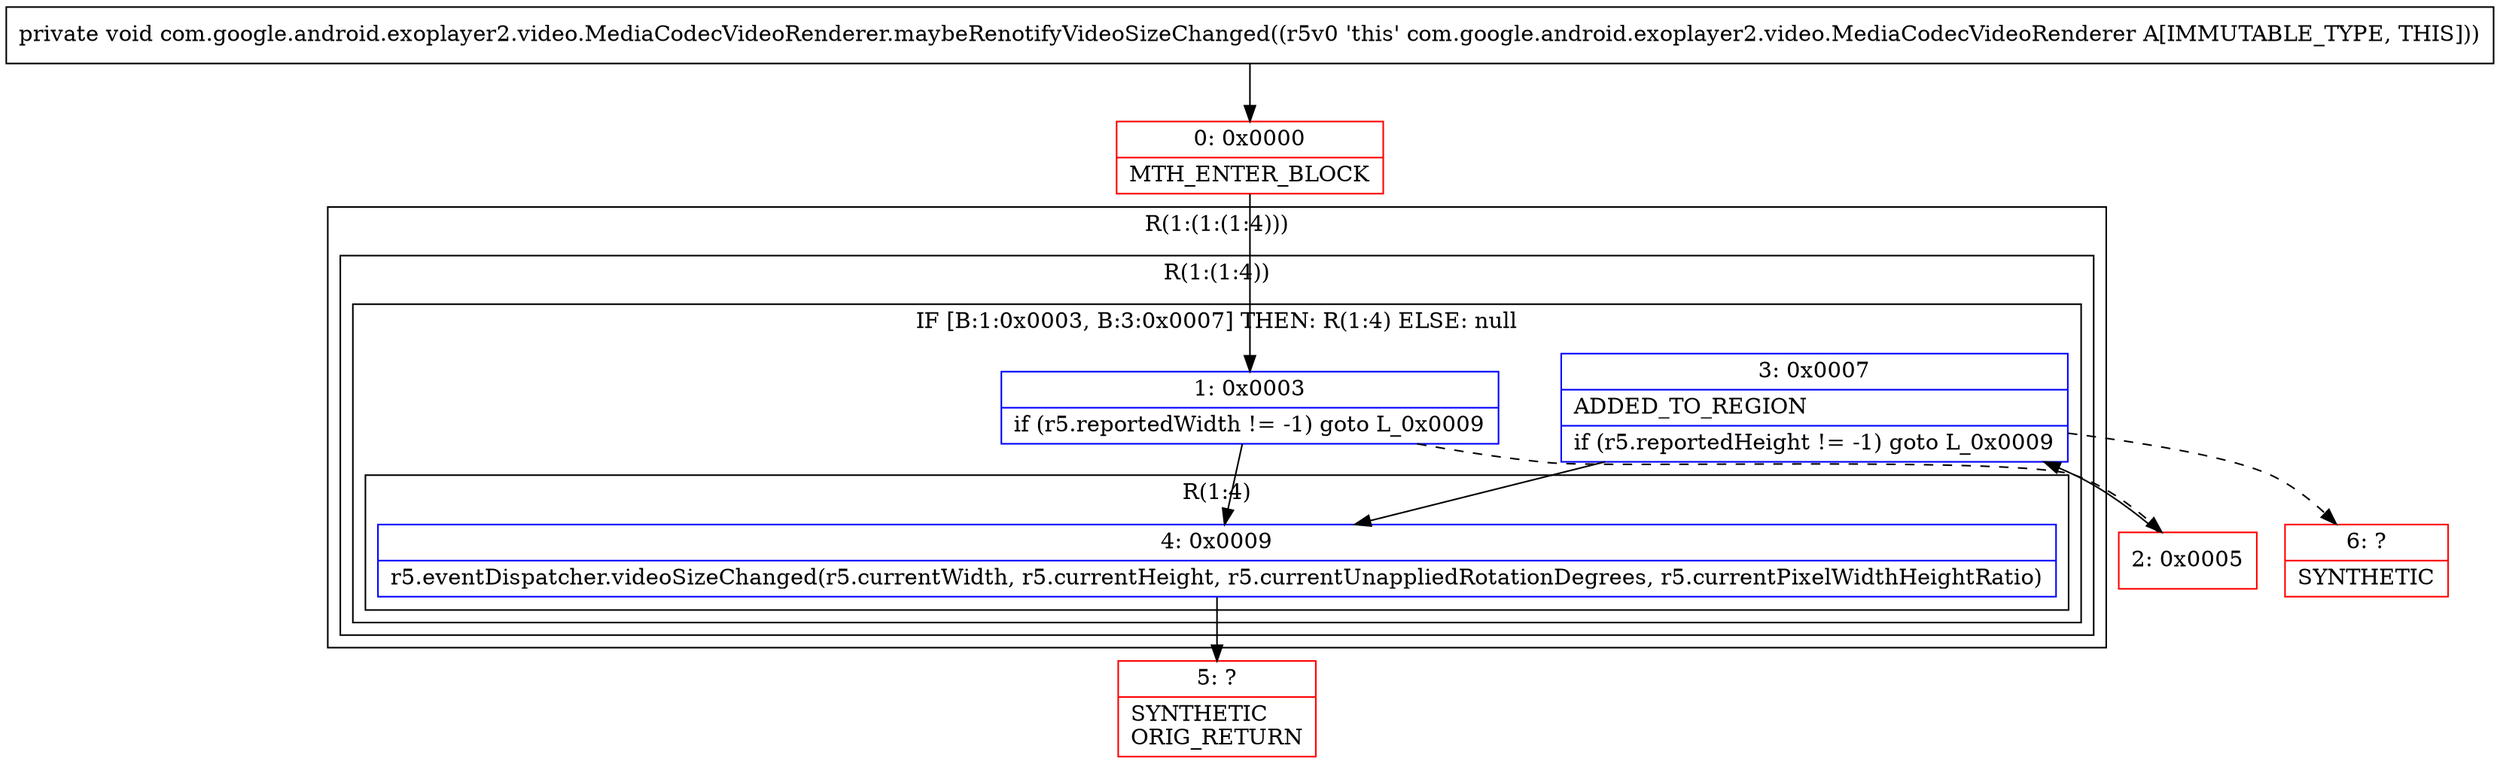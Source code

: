 digraph "CFG forcom.google.android.exoplayer2.video.MediaCodecVideoRenderer.maybeRenotifyVideoSizeChanged()V" {
subgraph cluster_Region_1491416315 {
label = "R(1:(1:(1:4)))";
node [shape=record,color=blue];
subgraph cluster_Region_889934459 {
label = "R(1:(1:4))";
node [shape=record,color=blue];
subgraph cluster_IfRegion_948936991 {
label = "IF [B:1:0x0003, B:3:0x0007] THEN: R(1:4) ELSE: null";
node [shape=record,color=blue];
Node_1 [shape=record,label="{1\:\ 0x0003|if (r5.reportedWidth != \-1) goto L_0x0009\l}"];
Node_3 [shape=record,label="{3\:\ 0x0007|ADDED_TO_REGION\l|if (r5.reportedHeight != \-1) goto L_0x0009\l}"];
subgraph cluster_Region_612016373 {
label = "R(1:4)";
node [shape=record,color=blue];
Node_4 [shape=record,label="{4\:\ 0x0009|r5.eventDispatcher.videoSizeChanged(r5.currentWidth, r5.currentHeight, r5.currentUnappliedRotationDegrees, r5.currentPixelWidthHeightRatio)\l}"];
}
}
}
}
Node_0 [shape=record,color=red,label="{0\:\ 0x0000|MTH_ENTER_BLOCK\l}"];
Node_2 [shape=record,color=red,label="{2\:\ 0x0005}"];
Node_5 [shape=record,color=red,label="{5\:\ ?|SYNTHETIC\lORIG_RETURN\l}"];
Node_6 [shape=record,color=red,label="{6\:\ ?|SYNTHETIC\l}"];
MethodNode[shape=record,label="{private void com.google.android.exoplayer2.video.MediaCodecVideoRenderer.maybeRenotifyVideoSizeChanged((r5v0 'this' com.google.android.exoplayer2.video.MediaCodecVideoRenderer A[IMMUTABLE_TYPE, THIS])) }"];
MethodNode -> Node_0;
Node_1 -> Node_2[style=dashed];
Node_1 -> Node_4;
Node_3 -> Node_4;
Node_3 -> Node_6[style=dashed];
Node_4 -> Node_5;
Node_0 -> Node_1;
Node_2 -> Node_3;
}

